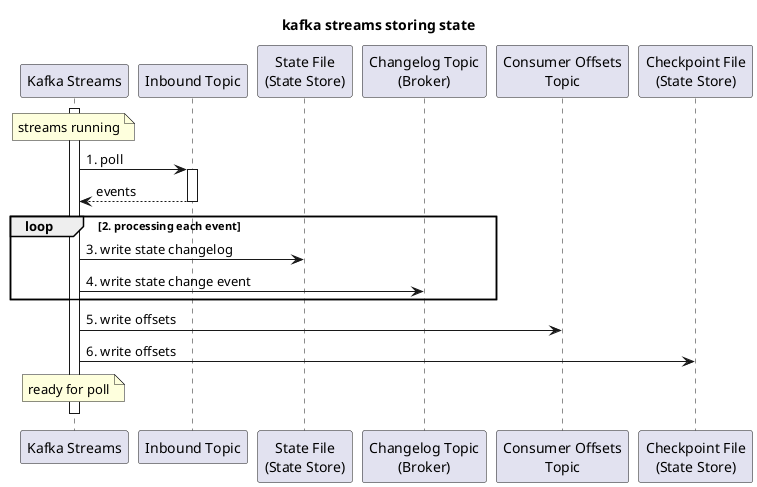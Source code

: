 @startuml

participant kstreams as "Kafka Streams"
participant inbound as "Inbound Topic"
participant statefile as "State File\n(State Store)"
participant changelog as "Changelog Topic\n(Broker)"
participant offset as "Consumer Offsets\nTopic"
participant checkpoint as "Checkpoint File\n(State Store)"

title kafka streams storing state

note over kstreams : streams running
activate kstreams
kstreams -> inbound : 1. poll
activate inbound
inbound --> kstreams : events
deactivate inbound

loop 2. processing each event

kstreams -> statefile : 3. write state changelog
kstreams -> changelog : 4. write state change event

end
kstreams -> offset : 5. write offsets
kstreams -> checkpoint : 6. write offsets


note over kstreams : ready for poll
kstreams -[hidden]-> statefile
deactivate kstreams

@enduml